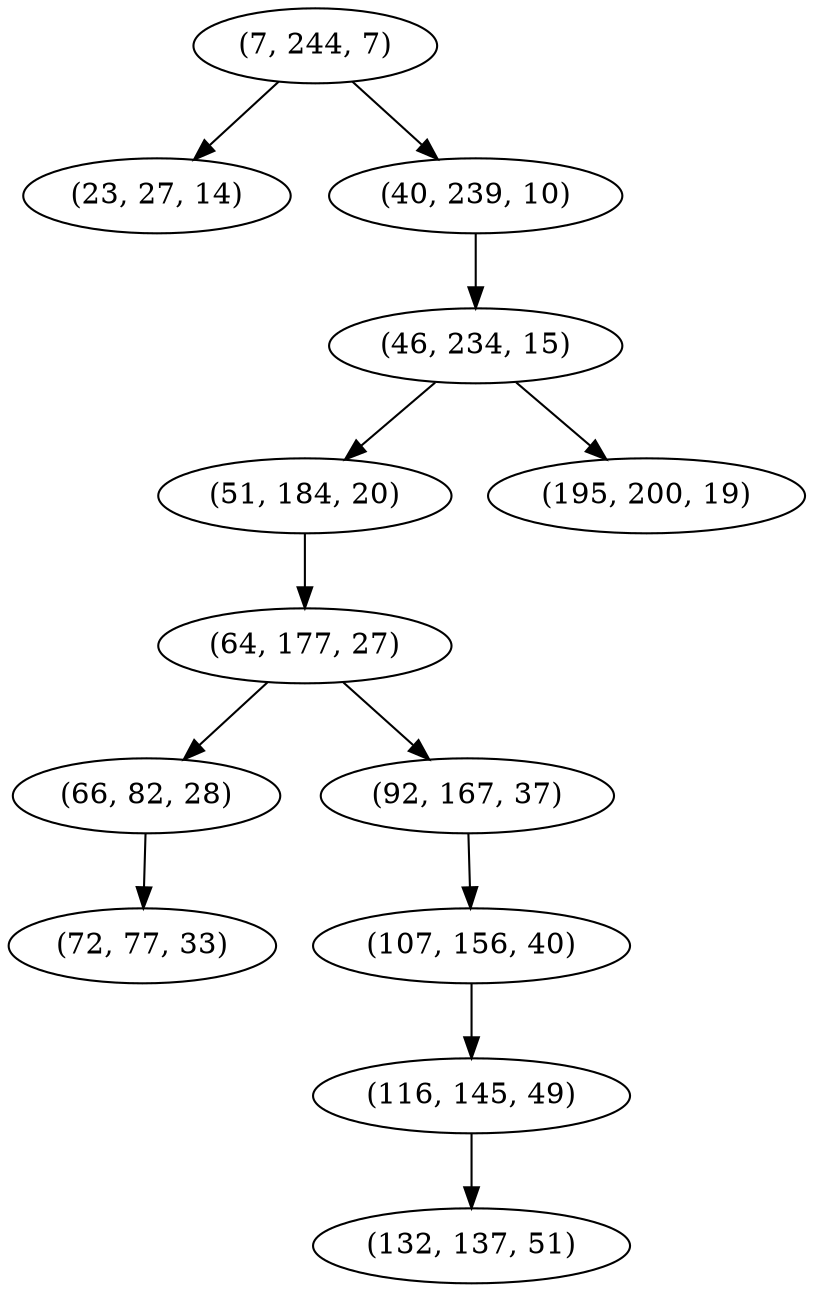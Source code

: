 digraph tree {
    "(7, 244, 7)";
    "(23, 27, 14)";
    "(40, 239, 10)";
    "(46, 234, 15)";
    "(51, 184, 20)";
    "(64, 177, 27)";
    "(66, 82, 28)";
    "(72, 77, 33)";
    "(92, 167, 37)";
    "(107, 156, 40)";
    "(116, 145, 49)";
    "(132, 137, 51)";
    "(195, 200, 19)";
    "(7, 244, 7)" -> "(23, 27, 14)";
    "(7, 244, 7)" -> "(40, 239, 10)";
    "(40, 239, 10)" -> "(46, 234, 15)";
    "(46, 234, 15)" -> "(51, 184, 20)";
    "(46, 234, 15)" -> "(195, 200, 19)";
    "(51, 184, 20)" -> "(64, 177, 27)";
    "(64, 177, 27)" -> "(66, 82, 28)";
    "(64, 177, 27)" -> "(92, 167, 37)";
    "(66, 82, 28)" -> "(72, 77, 33)";
    "(92, 167, 37)" -> "(107, 156, 40)";
    "(107, 156, 40)" -> "(116, 145, 49)";
    "(116, 145, 49)" -> "(132, 137, 51)";
}
